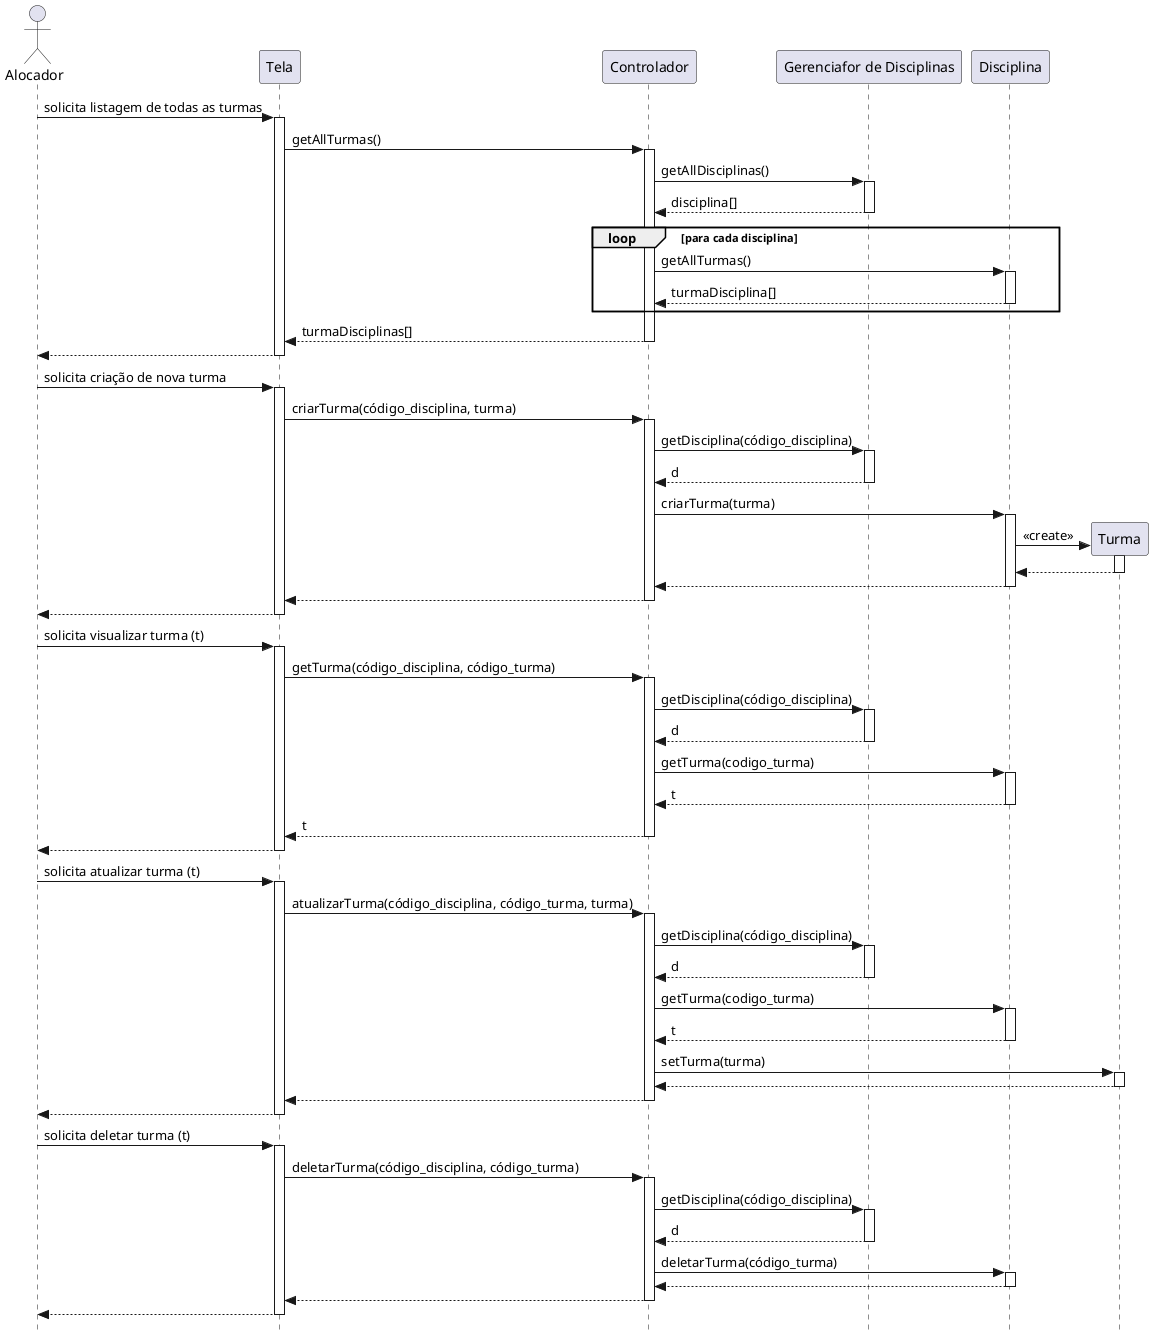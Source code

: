 @startuml Sequencia
skinparam style strictuml
autoactivate on

actor Alocador
participant Tela as t
participant Controlador as c
' participant Prédio as p
' participant Sala as s
' participant Alocação as a
' participant Alocação as a2
participant "Gerenciafor de Disciplinas" as gd
participant Disciplina as d
participant Turma as tu

Alocador -> t : solicita listagem de todas as turmas
    t -> c : getAllTurmas()
        c -> gd : getAllDisciplinas()
            return disciplina[]
            loop para cada disciplina
                c -> d : getAllTurmas()
                return turmaDisciplina[]        
            end
    return turmaDisciplinas[]
return 

Alocador -> t : solicita criação de nova turma
    t -> c : criarTurma(código_disciplina, turma)
        c -> gd : getDisciplina(código_disciplina)
            return d
        c -> d : criarTurma(turma)
        create tu
            d -> tu : << create >>
            return 
        return 
    return
return 

Alocador -> t : solicita visualizar turma (t)
    t -> c : getTurma(código_disciplina, código_turma)
        c -> gd : getDisciplina(código_disciplina)
            return d
        c -> d : getTurma(codigo_turma)
            return t        
    return t
return 

Alocador -> t : solicita atualizar turma (t)
    t -> c : atualizarTurma(código_disciplina, código_turma, turma)
        c -> gd : getDisciplina(código_disciplina)
            return d
        c -> d : getTurma(codigo_turma)
            return t
        c -> tu : setTurma(turma)
        
            return 
        return 
    return

Alocador -> t : solicita deletar turma (t)
    t -> c : deletarTurma(código_disciplina, código_turma)
        c -> gd : getDisciplina(código_disciplina)
            return d
        c -> d : deletarTurma(código_turma)
            return 
        return 
    return

@enduml